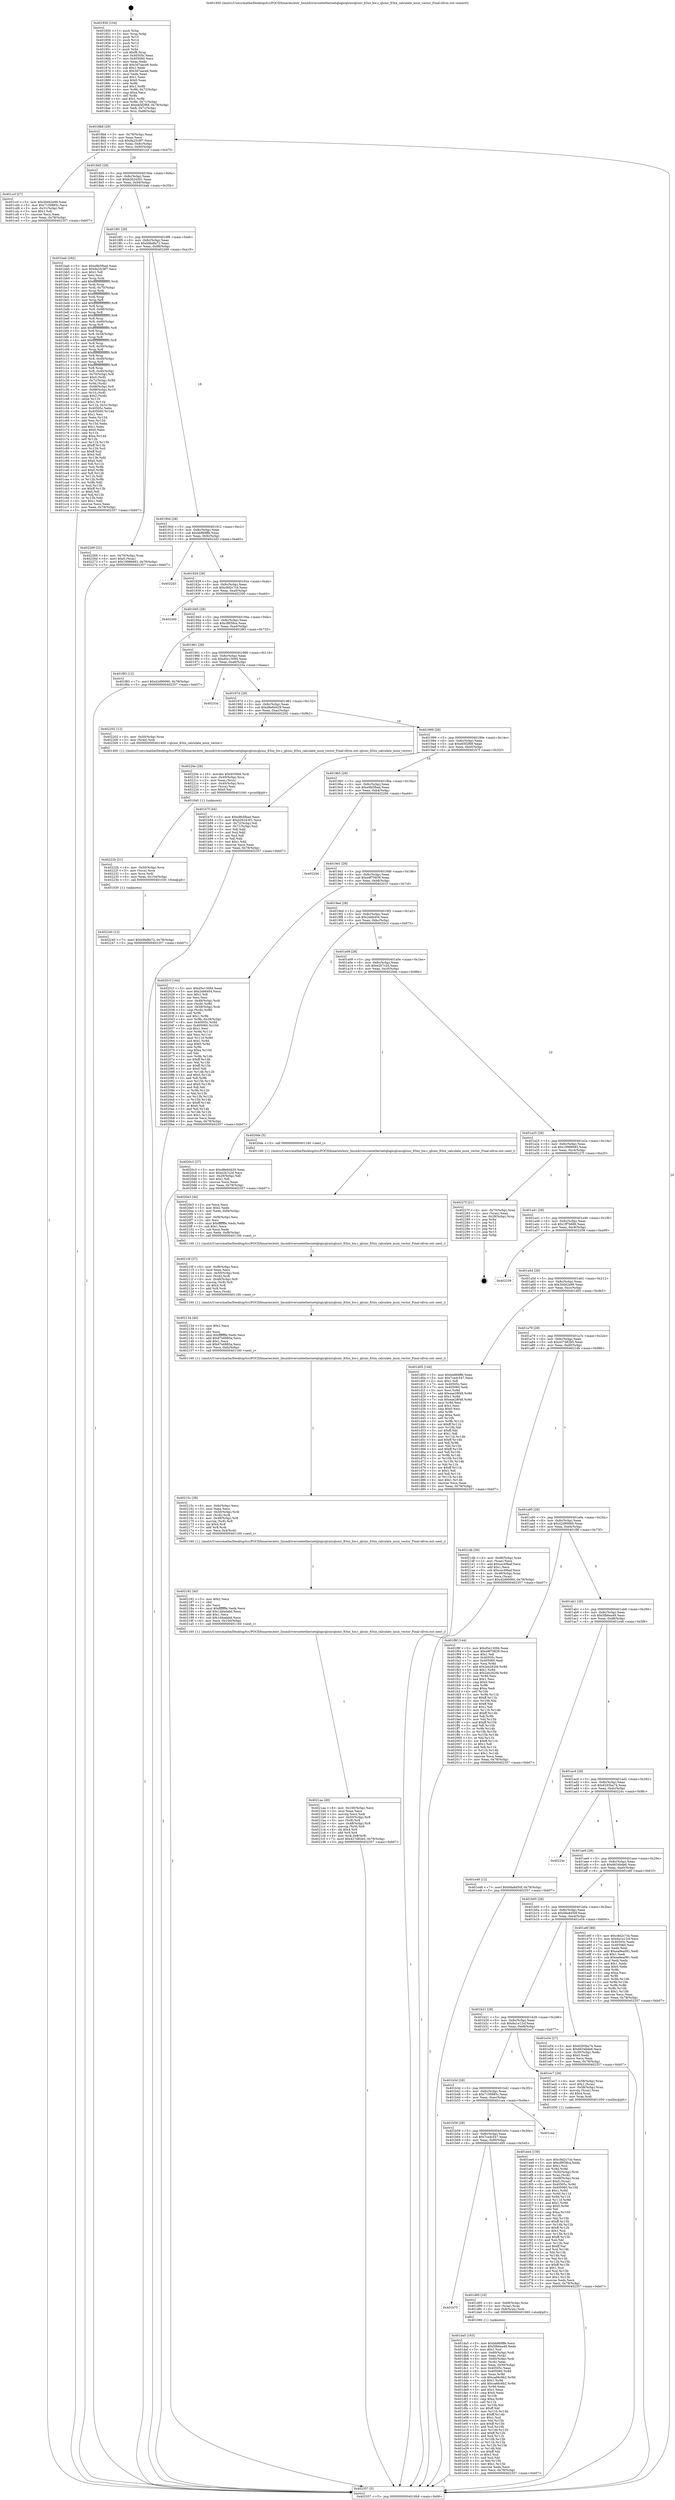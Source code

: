 digraph "0x401850" {
  label = "0x401850 (/mnt/c/Users/mathe/Desktop/tcc/POCII/binaries/extr_linuxdriversnetethernetqlogicqlcnicqlcnic_83xx_hw.c_qlcnic_83xx_calculate_msix_vector_Final-ollvm.out::main(0))"
  labelloc = "t"
  node[shape=record]

  Entry [label="",width=0.3,height=0.3,shape=circle,fillcolor=black,style=filled]
  "0x4018b8" [label="{
     0x4018b8 [29]\l
     | [instrs]\l
     &nbsp;&nbsp;0x4018b8 \<+3\>: mov -0x78(%rbp),%eax\l
     &nbsp;&nbsp;0x4018bb \<+2\>: mov %eax,%ecx\l
     &nbsp;&nbsp;0x4018bd \<+6\>: sub $0x9a25c9f7,%ecx\l
     &nbsp;&nbsp;0x4018c3 \<+6\>: mov %eax,-0x8c(%rbp)\l
     &nbsp;&nbsp;0x4018c9 \<+6\>: mov %ecx,-0x90(%rbp)\l
     &nbsp;&nbsp;0x4018cf \<+6\>: je 0000000000401ccf \<main+0x47f\>\l
  }"]
  "0x401ccf" [label="{
     0x401ccf [27]\l
     | [instrs]\l
     &nbsp;&nbsp;0x401ccf \<+5\>: mov $0x30d42e99,%eax\l
     &nbsp;&nbsp;0x401cd4 \<+5\>: mov $0x7100885c,%ecx\l
     &nbsp;&nbsp;0x401cd9 \<+3\>: mov -0x31(%rbp),%dl\l
     &nbsp;&nbsp;0x401cdc \<+3\>: test $0x1,%dl\l
     &nbsp;&nbsp;0x401cdf \<+3\>: cmovne %ecx,%eax\l
     &nbsp;&nbsp;0x401ce2 \<+3\>: mov %eax,-0x78(%rbp)\l
     &nbsp;&nbsp;0x401ce5 \<+5\>: jmp 0000000000402357 \<main+0xb07\>\l
  }"]
  "0x4018d5" [label="{
     0x4018d5 [28]\l
     | [instrs]\l
     &nbsp;&nbsp;0x4018d5 \<+5\>: jmp 00000000004018da \<main+0x8a\>\l
     &nbsp;&nbsp;0x4018da \<+6\>: mov -0x8c(%rbp),%eax\l
     &nbsp;&nbsp;0x4018e0 \<+5\>: sub $0xb2624301,%eax\l
     &nbsp;&nbsp;0x4018e5 \<+6\>: mov %eax,-0x94(%rbp)\l
     &nbsp;&nbsp;0x4018eb \<+6\>: je 0000000000401bab \<main+0x35b\>\l
  }"]
  Exit [label="",width=0.3,height=0.3,shape=circle,fillcolor=black,style=filled,peripheries=2]
  "0x401bab" [label="{
     0x401bab [292]\l
     | [instrs]\l
     &nbsp;&nbsp;0x401bab \<+5\>: mov $0xe9b5fbad,%eax\l
     &nbsp;&nbsp;0x401bb0 \<+5\>: mov $0x9a25c9f7,%ecx\l
     &nbsp;&nbsp;0x401bb5 \<+2\>: mov $0x1,%dl\l
     &nbsp;&nbsp;0x401bb7 \<+2\>: xor %esi,%esi\l
     &nbsp;&nbsp;0x401bb9 \<+3\>: mov %rsp,%rdi\l
     &nbsp;&nbsp;0x401bbc \<+4\>: add $0xfffffffffffffff0,%rdi\l
     &nbsp;&nbsp;0x401bc0 \<+3\>: mov %rdi,%rsp\l
     &nbsp;&nbsp;0x401bc3 \<+4\>: mov %rdi,-0x70(%rbp)\l
     &nbsp;&nbsp;0x401bc7 \<+3\>: mov %rsp,%rdi\l
     &nbsp;&nbsp;0x401bca \<+4\>: add $0xfffffffffffffff0,%rdi\l
     &nbsp;&nbsp;0x401bce \<+3\>: mov %rdi,%rsp\l
     &nbsp;&nbsp;0x401bd1 \<+3\>: mov %rsp,%r8\l
     &nbsp;&nbsp;0x401bd4 \<+4\>: add $0xfffffffffffffff0,%r8\l
     &nbsp;&nbsp;0x401bd8 \<+3\>: mov %r8,%rsp\l
     &nbsp;&nbsp;0x401bdb \<+4\>: mov %r8,-0x68(%rbp)\l
     &nbsp;&nbsp;0x401bdf \<+3\>: mov %rsp,%r8\l
     &nbsp;&nbsp;0x401be2 \<+4\>: add $0xfffffffffffffff0,%r8\l
     &nbsp;&nbsp;0x401be6 \<+3\>: mov %r8,%rsp\l
     &nbsp;&nbsp;0x401be9 \<+4\>: mov %r8,-0x60(%rbp)\l
     &nbsp;&nbsp;0x401bed \<+3\>: mov %rsp,%r8\l
     &nbsp;&nbsp;0x401bf0 \<+4\>: add $0xfffffffffffffff0,%r8\l
     &nbsp;&nbsp;0x401bf4 \<+3\>: mov %r8,%rsp\l
     &nbsp;&nbsp;0x401bf7 \<+4\>: mov %r8,-0x58(%rbp)\l
     &nbsp;&nbsp;0x401bfb \<+3\>: mov %rsp,%r8\l
     &nbsp;&nbsp;0x401bfe \<+4\>: add $0xfffffffffffffff0,%r8\l
     &nbsp;&nbsp;0x401c02 \<+3\>: mov %r8,%rsp\l
     &nbsp;&nbsp;0x401c05 \<+4\>: mov %r8,-0x50(%rbp)\l
     &nbsp;&nbsp;0x401c09 \<+3\>: mov %rsp,%r8\l
     &nbsp;&nbsp;0x401c0c \<+4\>: add $0xfffffffffffffff0,%r8\l
     &nbsp;&nbsp;0x401c10 \<+3\>: mov %r8,%rsp\l
     &nbsp;&nbsp;0x401c13 \<+4\>: mov %r8,-0x48(%rbp)\l
     &nbsp;&nbsp;0x401c17 \<+3\>: mov %rsp,%r8\l
     &nbsp;&nbsp;0x401c1a \<+4\>: add $0xfffffffffffffff0,%r8\l
     &nbsp;&nbsp;0x401c1e \<+3\>: mov %r8,%rsp\l
     &nbsp;&nbsp;0x401c21 \<+4\>: mov %r8,-0x40(%rbp)\l
     &nbsp;&nbsp;0x401c25 \<+4\>: mov -0x70(%rbp),%r8\l
     &nbsp;&nbsp;0x401c29 \<+7\>: movl $0x0,(%r8)\l
     &nbsp;&nbsp;0x401c30 \<+4\>: mov -0x7c(%rbp),%r9d\l
     &nbsp;&nbsp;0x401c34 \<+3\>: mov %r9d,(%rdi)\l
     &nbsp;&nbsp;0x401c37 \<+4\>: mov -0x68(%rbp),%r8\l
     &nbsp;&nbsp;0x401c3b \<+7\>: mov -0x88(%rbp),%r10\l
     &nbsp;&nbsp;0x401c42 \<+3\>: mov %r10,(%r8)\l
     &nbsp;&nbsp;0x401c45 \<+3\>: cmpl $0x2,(%rdi)\l
     &nbsp;&nbsp;0x401c48 \<+4\>: setne %r11b\l
     &nbsp;&nbsp;0x401c4c \<+4\>: and $0x1,%r11b\l
     &nbsp;&nbsp;0x401c50 \<+4\>: mov %r11b,-0x31(%rbp)\l
     &nbsp;&nbsp;0x401c54 \<+7\>: mov 0x40505c,%ebx\l
     &nbsp;&nbsp;0x401c5b \<+8\>: mov 0x405060,%r14d\l
     &nbsp;&nbsp;0x401c63 \<+3\>: sub $0x1,%esi\l
     &nbsp;&nbsp;0x401c66 \<+3\>: mov %ebx,%r15d\l
     &nbsp;&nbsp;0x401c69 \<+3\>: add %esi,%r15d\l
     &nbsp;&nbsp;0x401c6c \<+4\>: imul %r15d,%ebx\l
     &nbsp;&nbsp;0x401c70 \<+3\>: and $0x1,%ebx\l
     &nbsp;&nbsp;0x401c73 \<+3\>: cmp $0x0,%ebx\l
     &nbsp;&nbsp;0x401c76 \<+4\>: sete %r11b\l
     &nbsp;&nbsp;0x401c7a \<+4\>: cmp $0xa,%r14d\l
     &nbsp;&nbsp;0x401c7e \<+4\>: setl %r12b\l
     &nbsp;&nbsp;0x401c82 \<+3\>: mov %r11b,%r13b\l
     &nbsp;&nbsp;0x401c85 \<+4\>: xor $0xff,%r13b\l
     &nbsp;&nbsp;0x401c89 \<+3\>: mov %r12b,%sil\l
     &nbsp;&nbsp;0x401c8c \<+4\>: xor $0xff,%sil\l
     &nbsp;&nbsp;0x401c90 \<+3\>: xor $0x0,%dl\l
     &nbsp;&nbsp;0x401c93 \<+3\>: mov %r13b,%dil\l
     &nbsp;&nbsp;0x401c96 \<+4\>: and $0x0,%dil\l
     &nbsp;&nbsp;0x401c9a \<+3\>: and %dl,%r11b\l
     &nbsp;&nbsp;0x401c9d \<+3\>: mov %sil,%r8b\l
     &nbsp;&nbsp;0x401ca0 \<+4\>: and $0x0,%r8b\l
     &nbsp;&nbsp;0x401ca4 \<+3\>: and %dl,%r12b\l
     &nbsp;&nbsp;0x401ca7 \<+3\>: or %r11b,%dil\l
     &nbsp;&nbsp;0x401caa \<+3\>: or %r12b,%r8b\l
     &nbsp;&nbsp;0x401cad \<+3\>: xor %r8b,%dil\l
     &nbsp;&nbsp;0x401cb0 \<+3\>: or %sil,%r13b\l
     &nbsp;&nbsp;0x401cb3 \<+4\>: xor $0xff,%r13b\l
     &nbsp;&nbsp;0x401cb7 \<+3\>: or $0x0,%dl\l
     &nbsp;&nbsp;0x401cba \<+3\>: and %dl,%r13b\l
     &nbsp;&nbsp;0x401cbd \<+3\>: or %r13b,%dil\l
     &nbsp;&nbsp;0x401cc0 \<+4\>: test $0x1,%dil\l
     &nbsp;&nbsp;0x401cc4 \<+3\>: cmovne %ecx,%eax\l
     &nbsp;&nbsp;0x401cc7 \<+3\>: mov %eax,-0x78(%rbp)\l
     &nbsp;&nbsp;0x401cca \<+5\>: jmp 0000000000402357 \<main+0xb07\>\l
  }"]
  "0x4018f1" [label="{
     0x4018f1 [28]\l
     | [instrs]\l
     &nbsp;&nbsp;0x4018f1 \<+5\>: jmp 00000000004018f6 \<main+0xa6\>\l
     &nbsp;&nbsp;0x4018f6 \<+6\>: mov -0x8c(%rbp),%eax\l
     &nbsp;&nbsp;0x4018fc \<+5\>: sub $0xb9bdfa72,%eax\l
     &nbsp;&nbsp;0x401901 \<+6\>: mov %eax,-0x98(%rbp)\l
     &nbsp;&nbsp;0x401907 \<+6\>: je 0000000000402269 \<main+0xa19\>\l
  }"]
  "0x402240" [label="{
     0x402240 [12]\l
     | [instrs]\l
     &nbsp;&nbsp;0x402240 \<+7\>: movl $0xb9bdfa72,-0x78(%rbp)\l
     &nbsp;&nbsp;0x402247 \<+5\>: jmp 0000000000402357 \<main+0xb07\>\l
  }"]
  "0x402269" [label="{
     0x402269 [22]\l
     | [instrs]\l
     &nbsp;&nbsp;0x402269 \<+4\>: mov -0x70(%rbp),%rax\l
     &nbsp;&nbsp;0x40226d \<+6\>: movl $0x0,(%rax)\l
     &nbsp;&nbsp;0x402273 \<+7\>: movl $0x19986683,-0x78(%rbp)\l
     &nbsp;&nbsp;0x40227a \<+5\>: jmp 0000000000402357 \<main+0xb07\>\l
  }"]
  "0x40190d" [label="{
     0x40190d [28]\l
     | [instrs]\l
     &nbsp;&nbsp;0x40190d \<+5\>: jmp 0000000000401912 \<main+0xc2\>\l
     &nbsp;&nbsp;0x401912 \<+6\>: mov -0x8c(%rbp),%eax\l
     &nbsp;&nbsp;0x401918 \<+5\>: sub $0xbb869ffe,%eax\l
     &nbsp;&nbsp;0x40191d \<+6\>: mov %eax,-0x9c(%rbp)\l
     &nbsp;&nbsp;0x401923 \<+6\>: je 00000000004022d3 \<main+0xa83\>\l
  }"]
  "0x40222b" [label="{
     0x40222b [21]\l
     | [instrs]\l
     &nbsp;&nbsp;0x40222b \<+4\>: mov -0x50(%rbp),%rcx\l
     &nbsp;&nbsp;0x40222f \<+3\>: mov (%rcx),%rcx\l
     &nbsp;&nbsp;0x402232 \<+3\>: mov %rcx,%rdi\l
     &nbsp;&nbsp;0x402235 \<+6\>: mov %eax,-0x104(%rbp)\l
     &nbsp;&nbsp;0x40223b \<+5\>: call 0000000000401030 \<free@plt\>\l
     | [calls]\l
     &nbsp;&nbsp;0x401030 \{1\} (unknown)\l
  }"]
  "0x4022d3" [label="{
     0x4022d3\l
  }", style=dashed]
  "0x401929" [label="{
     0x401929 [28]\l
     | [instrs]\l
     &nbsp;&nbsp;0x401929 \<+5\>: jmp 000000000040192e \<main+0xde\>\l
     &nbsp;&nbsp;0x40192e \<+6\>: mov -0x8c(%rbp),%eax\l
     &nbsp;&nbsp;0x401934 \<+5\>: sub $0xc8d2c7cb,%eax\l
     &nbsp;&nbsp;0x401939 \<+6\>: mov %eax,-0xa0(%rbp)\l
     &nbsp;&nbsp;0x40193f \<+6\>: je 0000000000402300 \<main+0xab0\>\l
  }"]
  "0x40220e" [label="{
     0x40220e [29]\l
     | [instrs]\l
     &nbsp;&nbsp;0x40220e \<+10\>: movabs $0x4030b6,%rdi\l
     &nbsp;&nbsp;0x402218 \<+4\>: mov -0x40(%rbp),%rcx\l
     &nbsp;&nbsp;0x40221c \<+2\>: mov %eax,(%rcx)\l
     &nbsp;&nbsp;0x40221e \<+4\>: mov -0x40(%rbp),%rcx\l
     &nbsp;&nbsp;0x402222 \<+2\>: mov (%rcx),%esi\l
     &nbsp;&nbsp;0x402224 \<+2\>: mov $0x0,%al\l
     &nbsp;&nbsp;0x402226 \<+5\>: call 0000000000401040 \<printf@plt\>\l
     | [calls]\l
     &nbsp;&nbsp;0x401040 \{1\} (unknown)\l
  }"]
  "0x402300" [label="{
     0x402300\l
  }", style=dashed]
  "0x401945" [label="{
     0x401945 [28]\l
     | [instrs]\l
     &nbsp;&nbsp;0x401945 \<+5\>: jmp 000000000040194a \<main+0xfa\>\l
     &nbsp;&nbsp;0x40194a \<+6\>: mov -0x8c(%rbp),%eax\l
     &nbsp;&nbsp;0x401950 \<+5\>: sub $0xcf9f38ca,%eax\l
     &nbsp;&nbsp;0x401955 \<+6\>: mov %eax,-0xa4(%rbp)\l
     &nbsp;&nbsp;0x40195b \<+6\>: je 0000000000401f83 \<main+0x733\>\l
  }"]
  "0x4021aa" [label="{
     0x4021aa [49]\l
     | [instrs]\l
     &nbsp;&nbsp;0x4021aa \<+6\>: mov -0x100(%rbp),%ecx\l
     &nbsp;&nbsp;0x4021b0 \<+3\>: imul %eax,%ecx\l
     &nbsp;&nbsp;0x4021b3 \<+3\>: movslq %ecx,%rdi\l
     &nbsp;&nbsp;0x4021b6 \<+4\>: mov -0x50(%rbp),%r8\l
     &nbsp;&nbsp;0x4021ba \<+3\>: mov (%r8),%r8\l
     &nbsp;&nbsp;0x4021bd \<+4\>: mov -0x48(%rbp),%r9\l
     &nbsp;&nbsp;0x4021c1 \<+3\>: movslq (%r9),%r9\l
     &nbsp;&nbsp;0x4021c4 \<+4\>: shl $0x4,%r9\l
     &nbsp;&nbsp;0x4021c8 \<+3\>: add %r9,%r8\l
     &nbsp;&nbsp;0x4021cb \<+4\>: mov %rdi,0x8(%r8)\l
     &nbsp;&nbsp;0x4021cf \<+7\>: movl $0x427d82b5,-0x78(%rbp)\l
     &nbsp;&nbsp;0x4021d6 \<+5\>: jmp 0000000000402357 \<main+0xb07\>\l
  }"]
  "0x401f83" [label="{
     0x401f83 [12]\l
     | [instrs]\l
     &nbsp;&nbsp;0x401f83 \<+7\>: movl $0x42d90060,-0x78(%rbp)\l
     &nbsp;&nbsp;0x401f8a \<+5\>: jmp 0000000000402357 \<main+0xb07\>\l
  }"]
  "0x401961" [label="{
     0x401961 [28]\l
     | [instrs]\l
     &nbsp;&nbsp;0x401961 \<+5\>: jmp 0000000000401966 \<main+0x116\>\l
     &nbsp;&nbsp;0x401966 \<+6\>: mov -0x8c(%rbp),%eax\l
     &nbsp;&nbsp;0x40196c \<+5\>: sub $0xd5e13094,%eax\l
     &nbsp;&nbsp;0x401971 \<+6\>: mov %eax,-0xa8(%rbp)\l
     &nbsp;&nbsp;0x401977 \<+6\>: je 000000000040233a \<main+0xaea\>\l
  }"]
  "0x402182" [label="{
     0x402182 [40]\l
     | [instrs]\l
     &nbsp;&nbsp;0x402182 \<+5\>: mov $0x2,%ecx\l
     &nbsp;&nbsp;0x402187 \<+1\>: cltd\l
     &nbsp;&nbsp;0x402188 \<+2\>: idiv %ecx\l
     &nbsp;&nbsp;0x40218a \<+6\>: imul $0xfffffffe,%edx,%ecx\l
     &nbsp;&nbsp;0x402190 \<+6\>: add $0x1ddadabd,%ecx\l
     &nbsp;&nbsp;0x402196 \<+3\>: add $0x1,%ecx\l
     &nbsp;&nbsp;0x402199 \<+6\>: sub $0x1ddadabd,%ecx\l
     &nbsp;&nbsp;0x40219f \<+6\>: mov %ecx,-0x100(%rbp)\l
     &nbsp;&nbsp;0x4021a5 \<+5\>: call 0000000000401160 \<next_i\>\l
     | [calls]\l
     &nbsp;&nbsp;0x401160 \{1\} (/mnt/c/Users/mathe/Desktop/tcc/POCII/binaries/extr_linuxdriversnetethernetqlogicqlcnicqlcnic_83xx_hw.c_qlcnic_83xx_calculate_msix_vector_Final-ollvm.out::next_i)\l
  }"]
  "0x40233a" [label="{
     0x40233a\l
  }", style=dashed]
  "0x40197d" [label="{
     0x40197d [28]\l
     | [instrs]\l
     &nbsp;&nbsp;0x40197d \<+5\>: jmp 0000000000401982 \<main+0x132\>\l
     &nbsp;&nbsp;0x401982 \<+6\>: mov -0x8c(%rbp),%eax\l
     &nbsp;&nbsp;0x401988 \<+5\>: sub $0xd8e6d429,%eax\l
     &nbsp;&nbsp;0x40198d \<+6\>: mov %eax,-0xac(%rbp)\l
     &nbsp;&nbsp;0x401993 \<+6\>: je 0000000000402202 \<main+0x9b2\>\l
  }"]
  "0x40215c" [label="{
     0x40215c [38]\l
     | [instrs]\l
     &nbsp;&nbsp;0x40215c \<+6\>: mov -0xfc(%rbp),%ecx\l
     &nbsp;&nbsp;0x402162 \<+3\>: imul %eax,%ecx\l
     &nbsp;&nbsp;0x402165 \<+4\>: mov -0x50(%rbp),%rdi\l
     &nbsp;&nbsp;0x402169 \<+3\>: mov (%rdi),%rdi\l
     &nbsp;&nbsp;0x40216c \<+4\>: mov -0x48(%rbp),%r8\l
     &nbsp;&nbsp;0x402170 \<+3\>: movslq (%r8),%r8\l
     &nbsp;&nbsp;0x402173 \<+4\>: shl $0x4,%r8\l
     &nbsp;&nbsp;0x402177 \<+3\>: add %r8,%rdi\l
     &nbsp;&nbsp;0x40217a \<+3\>: mov %ecx,0x4(%rdi)\l
     &nbsp;&nbsp;0x40217d \<+5\>: call 0000000000401160 \<next_i\>\l
     | [calls]\l
     &nbsp;&nbsp;0x401160 \{1\} (/mnt/c/Users/mathe/Desktop/tcc/POCII/binaries/extr_linuxdriversnetethernetqlogicqlcnicqlcnic_83xx_hw.c_qlcnic_83xx_calculate_msix_vector_Final-ollvm.out::next_i)\l
  }"]
  "0x402202" [label="{
     0x402202 [12]\l
     | [instrs]\l
     &nbsp;&nbsp;0x402202 \<+4\>: mov -0x50(%rbp),%rax\l
     &nbsp;&nbsp;0x402206 \<+3\>: mov (%rax),%rdi\l
     &nbsp;&nbsp;0x402209 \<+5\>: call 0000000000401400 \<qlcnic_83xx_calculate_msix_vector\>\l
     | [calls]\l
     &nbsp;&nbsp;0x401400 \{1\} (/mnt/c/Users/mathe/Desktop/tcc/POCII/binaries/extr_linuxdriversnetethernetqlogicqlcnicqlcnic_83xx_hw.c_qlcnic_83xx_calculate_msix_vector_Final-ollvm.out::qlcnic_83xx_calculate_msix_vector)\l
  }"]
  "0x401999" [label="{
     0x401999 [28]\l
     | [instrs]\l
     &nbsp;&nbsp;0x401999 \<+5\>: jmp 000000000040199e \<main+0x14e\>\l
     &nbsp;&nbsp;0x40199e \<+6\>: mov -0x8c(%rbp),%eax\l
     &nbsp;&nbsp;0x4019a4 \<+5\>: sub $0xe65f2f68,%eax\l
     &nbsp;&nbsp;0x4019a9 \<+6\>: mov %eax,-0xb0(%rbp)\l
     &nbsp;&nbsp;0x4019af \<+6\>: je 0000000000401b7f \<main+0x32f\>\l
  }"]
  "0x402134" [label="{
     0x402134 [40]\l
     | [instrs]\l
     &nbsp;&nbsp;0x402134 \<+5\>: mov $0x2,%ecx\l
     &nbsp;&nbsp;0x402139 \<+1\>: cltd\l
     &nbsp;&nbsp;0x40213a \<+2\>: idiv %ecx\l
     &nbsp;&nbsp;0x40213c \<+6\>: imul $0xfffffffe,%edx,%ecx\l
     &nbsp;&nbsp;0x402142 \<+6\>: add $0x67e6885a,%ecx\l
     &nbsp;&nbsp;0x402148 \<+3\>: add $0x1,%ecx\l
     &nbsp;&nbsp;0x40214b \<+6\>: sub $0x67e6885a,%ecx\l
     &nbsp;&nbsp;0x402151 \<+6\>: mov %ecx,-0xfc(%rbp)\l
     &nbsp;&nbsp;0x402157 \<+5\>: call 0000000000401160 \<next_i\>\l
     | [calls]\l
     &nbsp;&nbsp;0x401160 \{1\} (/mnt/c/Users/mathe/Desktop/tcc/POCII/binaries/extr_linuxdriversnetethernetqlogicqlcnicqlcnic_83xx_hw.c_qlcnic_83xx_calculate_msix_vector_Final-ollvm.out::next_i)\l
  }"]
  "0x401b7f" [label="{
     0x401b7f [44]\l
     | [instrs]\l
     &nbsp;&nbsp;0x401b7f \<+5\>: mov $0xe9b5fbad,%eax\l
     &nbsp;&nbsp;0x401b84 \<+5\>: mov $0xb2624301,%ecx\l
     &nbsp;&nbsp;0x401b89 \<+3\>: mov -0x72(%rbp),%dl\l
     &nbsp;&nbsp;0x401b8c \<+4\>: mov -0x71(%rbp),%sil\l
     &nbsp;&nbsp;0x401b90 \<+3\>: mov %dl,%dil\l
     &nbsp;&nbsp;0x401b93 \<+3\>: and %sil,%dil\l
     &nbsp;&nbsp;0x401b96 \<+3\>: xor %sil,%dl\l
     &nbsp;&nbsp;0x401b99 \<+3\>: or %dl,%dil\l
     &nbsp;&nbsp;0x401b9c \<+4\>: test $0x1,%dil\l
     &nbsp;&nbsp;0x401ba0 \<+3\>: cmovne %ecx,%eax\l
     &nbsp;&nbsp;0x401ba3 \<+3\>: mov %eax,-0x78(%rbp)\l
     &nbsp;&nbsp;0x401ba6 \<+5\>: jmp 0000000000402357 \<main+0xb07\>\l
  }"]
  "0x4019b5" [label="{
     0x4019b5 [28]\l
     | [instrs]\l
     &nbsp;&nbsp;0x4019b5 \<+5\>: jmp 00000000004019ba \<main+0x16a\>\l
     &nbsp;&nbsp;0x4019ba \<+6\>: mov -0x8c(%rbp),%eax\l
     &nbsp;&nbsp;0x4019c0 \<+5\>: sub $0xe9b5fbad,%eax\l
     &nbsp;&nbsp;0x4019c5 \<+6\>: mov %eax,-0xb4(%rbp)\l
     &nbsp;&nbsp;0x4019cb \<+6\>: je 0000000000402294 \<main+0xa44\>\l
  }"]
  "0x402357" [label="{
     0x402357 [5]\l
     | [instrs]\l
     &nbsp;&nbsp;0x402357 \<+5\>: jmp 00000000004018b8 \<main+0x68\>\l
  }"]
  "0x401850" [label="{
     0x401850 [104]\l
     | [instrs]\l
     &nbsp;&nbsp;0x401850 \<+1\>: push %rbp\l
     &nbsp;&nbsp;0x401851 \<+3\>: mov %rsp,%rbp\l
     &nbsp;&nbsp;0x401854 \<+2\>: push %r15\l
     &nbsp;&nbsp;0x401856 \<+2\>: push %r14\l
     &nbsp;&nbsp;0x401858 \<+2\>: push %r13\l
     &nbsp;&nbsp;0x40185a \<+2\>: push %r12\l
     &nbsp;&nbsp;0x40185c \<+1\>: push %rbx\l
     &nbsp;&nbsp;0x40185d \<+7\>: sub $0xf8,%rsp\l
     &nbsp;&nbsp;0x401864 \<+7\>: mov 0x40505c,%eax\l
     &nbsp;&nbsp;0x40186b \<+7\>: mov 0x405060,%ecx\l
     &nbsp;&nbsp;0x401872 \<+2\>: mov %eax,%edx\l
     &nbsp;&nbsp;0x401874 \<+6\>: add $0x3d7aace6,%edx\l
     &nbsp;&nbsp;0x40187a \<+3\>: sub $0x1,%edx\l
     &nbsp;&nbsp;0x40187d \<+6\>: sub $0x3d7aace6,%edx\l
     &nbsp;&nbsp;0x401883 \<+3\>: imul %edx,%eax\l
     &nbsp;&nbsp;0x401886 \<+3\>: and $0x1,%eax\l
     &nbsp;&nbsp;0x401889 \<+3\>: cmp $0x0,%eax\l
     &nbsp;&nbsp;0x40188c \<+4\>: sete %r8b\l
     &nbsp;&nbsp;0x401890 \<+4\>: and $0x1,%r8b\l
     &nbsp;&nbsp;0x401894 \<+4\>: mov %r8b,-0x72(%rbp)\l
     &nbsp;&nbsp;0x401898 \<+3\>: cmp $0xa,%ecx\l
     &nbsp;&nbsp;0x40189b \<+4\>: setl %r8b\l
     &nbsp;&nbsp;0x40189f \<+4\>: and $0x1,%r8b\l
     &nbsp;&nbsp;0x4018a3 \<+4\>: mov %r8b,-0x71(%rbp)\l
     &nbsp;&nbsp;0x4018a7 \<+7\>: movl $0xe65f2f68,-0x78(%rbp)\l
     &nbsp;&nbsp;0x4018ae \<+3\>: mov %edi,-0x7c(%rbp)\l
     &nbsp;&nbsp;0x4018b1 \<+7\>: mov %rsi,-0x88(%rbp)\l
  }"]
  "0x40210f" [label="{
     0x40210f [37]\l
     | [instrs]\l
     &nbsp;&nbsp;0x40210f \<+6\>: mov -0xf8(%rbp),%ecx\l
     &nbsp;&nbsp;0x402115 \<+3\>: imul %eax,%ecx\l
     &nbsp;&nbsp;0x402118 \<+4\>: mov -0x50(%rbp),%rdi\l
     &nbsp;&nbsp;0x40211c \<+3\>: mov (%rdi),%rdi\l
     &nbsp;&nbsp;0x40211f \<+4\>: mov -0x48(%rbp),%r8\l
     &nbsp;&nbsp;0x402123 \<+3\>: movslq (%r8),%r8\l
     &nbsp;&nbsp;0x402126 \<+4\>: shl $0x4,%r8\l
     &nbsp;&nbsp;0x40212a \<+3\>: add %r8,%rdi\l
     &nbsp;&nbsp;0x40212d \<+2\>: mov %ecx,(%rdi)\l
     &nbsp;&nbsp;0x40212f \<+5\>: call 0000000000401160 \<next_i\>\l
     | [calls]\l
     &nbsp;&nbsp;0x401160 \{1\} (/mnt/c/Users/mathe/Desktop/tcc/POCII/binaries/extr_linuxdriversnetethernetqlogicqlcnicqlcnic_83xx_hw.c_qlcnic_83xx_calculate_msix_vector_Final-ollvm.out::next_i)\l
  }"]
  "0x4020e3" [label="{
     0x4020e3 [44]\l
     | [instrs]\l
     &nbsp;&nbsp;0x4020e3 \<+2\>: xor %ecx,%ecx\l
     &nbsp;&nbsp;0x4020e5 \<+5\>: mov $0x2,%edx\l
     &nbsp;&nbsp;0x4020ea \<+6\>: mov %edx,-0xf4(%rbp)\l
     &nbsp;&nbsp;0x4020f0 \<+1\>: cltd\l
     &nbsp;&nbsp;0x4020f1 \<+6\>: mov -0xf4(%rbp),%esi\l
     &nbsp;&nbsp;0x4020f7 \<+2\>: idiv %esi\l
     &nbsp;&nbsp;0x4020f9 \<+6\>: imul $0xfffffffe,%edx,%edx\l
     &nbsp;&nbsp;0x4020ff \<+3\>: sub $0x1,%ecx\l
     &nbsp;&nbsp;0x402102 \<+2\>: sub %ecx,%edx\l
     &nbsp;&nbsp;0x402104 \<+6\>: mov %edx,-0xf8(%rbp)\l
     &nbsp;&nbsp;0x40210a \<+5\>: call 0000000000401160 \<next_i\>\l
     | [calls]\l
     &nbsp;&nbsp;0x401160 \{1\} (/mnt/c/Users/mathe/Desktop/tcc/POCII/binaries/extr_linuxdriversnetethernetqlogicqlcnicqlcnic_83xx_hw.c_qlcnic_83xx_calculate_msix_vector_Final-ollvm.out::next_i)\l
  }"]
  "0x402294" [label="{
     0x402294\l
  }", style=dashed]
  "0x4019d1" [label="{
     0x4019d1 [28]\l
     | [instrs]\l
     &nbsp;&nbsp;0x4019d1 \<+5\>: jmp 00000000004019d6 \<main+0x186\>\l
     &nbsp;&nbsp;0x4019d6 \<+6\>: mov -0x8c(%rbp),%eax\l
     &nbsp;&nbsp;0x4019dc \<+5\>: sub $0xe9f70839,%eax\l
     &nbsp;&nbsp;0x4019e1 \<+6\>: mov %eax,-0xb8(%rbp)\l
     &nbsp;&nbsp;0x4019e7 \<+6\>: je 000000000040201f \<main+0x7cf\>\l
  }"]
  "0x401ee4" [label="{
     0x401ee4 [159]\l
     | [instrs]\l
     &nbsp;&nbsp;0x401ee4 \<+5\>: mov $0xc8d2c7cb,%ecx\l
     &nbsp;&nbsp;0x401ee9 \<+5\>: mov $0xcf9f38ca,%edx\l
     &nbsp;&nbsp;0x401eee \<+3\>: mov $0x1,%sil\l
     &nbsp;&nbsp;0x401ef1 \<+3\>: xor %r8d,%r8d\l
     &nbsp;&nbsp;0x401ef4 \<+4\>: mov -0x50(%rbp),%rdi\l
     &nbsp;&nbsp;0x401ef8 \<+3\>: mov %rax,(%rdi)\l
     &nbsp;&nbsp;0x401efb \<+4\>: mov -0x48(%rbp),%rax\l
     &nbsp;&nbsp;0x401eff \<+6\>: movl $0x0,(%rax)\l
     &nbsp;&nbsp;0x401f05 \<+8\>: mov 0x40505c,%r9d\l
     &nbsp;&nbsp;0x401f0d \<+8\>: mov 0x405060,%r10d\l
     &nbsp;&nbsp;0x401f15 \<+4\>: sub $0x1,%r8d\l
     &nbsp;&nbsp;0x401f19 \<+3\>: mov %r9d,%r11d\l
     &nbsp;&nbsp;0x401f1c \<+3\>: add %r8d,%r11d\l
     &nbsp;&nbsp;0x401f1f \<+4\>: imul %r11d,%r9d\l
     &nbsp;&nbsp;0x401f23 \<+4\>: and $0x1,%r9d\l
     &nbsp;&nbsp;0x401f27 \<+4\>: cmp $0x0,%r9d\l
     &nbsp;&nbsp;0x401f2b \<+3\>: sete %bl\l
     &nbsp;&nbsp;0x401f2e \<+4\>: cmp $0xa,%r10d\l
     &nbsp;&nbsp;0x401f32 \<+4\>: setl %r14b\l
     &nbsp;&nbsp;0x401f36 \<+3\>: mov %bl,%r15b\l
     &nbsp;&nbsp;0x401f39 \<+4\>: xor $0xff,%r15b\l
     &nbsp;&nbsp;0x401f3d \<+3\>: mov %r14b,%r12b\l
     &nbsp;&nbsp;0x401f40 \<+4\>: xor $0xff,%r12b\l
     &nbsp;&nbsp;0x401f44 \<+4\>: xor $0x1,%sil\l
     &nbsp;&nbsp;0x401f48 \<+3\>: mov %r15b,%r13b\l
     &nbsp;&nbsp;0x401f4b \<+4\>: and $0xff,%r13b\l
     &nbsp;&nbsp;0x401f4f \<+3\>: and %sil,%bl\l
     &nbsp;&nbsp;0x401f52 \<+3\>: mov %r12b,%al\l
     &nbsp;&nbsp;0x401f55 \<+2\>: and $0xff,%al\l
     &nbsp;&nbsp;0x401f57 \<+3\>: and %sil,%r14b\l
     &nbsp;&nbsp;0x401f5a \<+3\>: or %bl,%r13b\l
     &nbsp;&nbsp;0x401f5d \<+3\>: or %r14b,%al\l
     &nbsp;&nbsp;0x401f60 \<+3\>: xor %al,%r13b\l
     &nbsp;&nbsp;0x401f63 \<+3\>: or %r12b,%r15b\l
     &nbsp;&nbsp;0x401f66 \<+4\>: xor $0xff,%r15b\l
     &nbsp;&nbsp;0x401f6a \<+4\>: or $0x1,%sil\l
     &nbsp;&nbsp;0x401f6e \<+3\>: and %sil,%r15b\l
     &nbsp;&nbsp;0x401f71 \<+3\>: or %r15b,%r13b\l
     &nbsp;&nbsp;0x401f74 \<+4\>: test $0x1,%r13b\l
     &nbsp;&nbsp;0x401f78 \<+3\>: cmovne %edx,%ecx\l
     &nbsp;&nbsp;0x401f7b \<+3\>: mov %ecx,-0x78(%rbp)\l
     &nbsp;&nbsp;0x401f7e \<+5\>: jmp 0000000000402357 \<main+0xb07\>\l
  }"]
  "0x40201f" [label="{
     0x40201f [164]\l
     | [instrs]\l
     &nbsp;&nbsp;0x40201f \<+5\>: mov $0xd5e13094,%eax\l
     &nbsp;&nbsp;0x402024 \<+5\>: mov $0x2eb6404,%ecx\l
     &nbsp;&nbsp;0x402029 \<+2\>: mov $0x1,%dl\l
     &nbsp;&nbsp;0x40202b \<+2\>: xor %esi,%esi\l
     &nbsp;&nbsp;0x40202d \<+4\>: mov -0x48(%rbp),%rdi\l
     &nbsp;&nbsp;0x402031 \<+3\>: mov (%rdi),%r8d\l
     &nbsp;&nbsp;0x402034 \<+4\>: mov -0x58(%rbp),%rdi\l
     &nbsp;&nbsp;0x402038 \<+3\>: cmp (%rdi),%r8d\l
     &nbsp;&nbsp;0x40203b \<+4\>: setl %r9b\l
     &nbsp;&nbsp;0x40203f \<+4\>: and $0x1,%r9b\l
     &nbsp;&nbsp;0x402043 \<+4\>: mov %r9b,-0x29(%rbp)\l
     &nbsp;&nbsp;0x402047 \<+8\>: mov 0x40505c,%r8d\l
     &nbsp;&nbsp;0x40204f \<+8\>: mov 0x405060,%r10d\l
     &nbsp;&nbsp;0x402057 \<+3\>: sub $0x1,%esi\l
     &nbsp;&nbsp;0x40205a \<+3\>: mov %r8d,%r11d\l
     &nbsp;&nbsp;0x40205d \<+3\>: add %esi,%r11d\l
     &nbsp;&nbsp;0x402060 \<+4\>: imul %r11d,%r8d\l
     &nbsp;&nbsp;0x402064 \<+4\>: and $0x1,%r8d\l
     &nbsp;&nbsp;0x402068 \<+4\>: cmp $0x0,%r8d\l
     &nbsp;&nbsp;0x40206c \<+4\>: sete %r9b\l
     &nbsp;&nbsp;0x402070 \<+4\>: cmp $0xa,%r10d\l
     &nbsp;&nbsp;0x402074 \<+3\>: setl %bl\l
     &nbsp;&nbsp;0x402077 \<+3\>: mov %r9b,%r14b\l
     &nbsp;&nbsp;0x40207a \<+4\>: xor $0xff,%r14b\l
     &nbsp;&nbsp;0x40207e \<+3\>: mov %bl,%r15b\l
     &nbsp;&nbsp;0x402081 \<+4\>: xor $0xff,%r15b\l
     &nbsp;&nbsp;0x402085 \<+3\>: xor $0x0,%dl\l
     &nbsp;&nbsp;0x402088 \<+3\>: mov %r14b,%r12b\l
     &nbsp;&nbsp;0x40208b \<+4\>: and $0x0,%r12b\l
     &nbsp;&nbsp;0x40208f \<+3\>: and %dl,%r9b\l
     &nbsp;&nbsp;0x402092 \<+3\>: mov %r15b,%r13b\l
     &nbsp;&nbsp;0x402095 \<+4\>: and $0x0,%r13b\l
     &nbsp;&nbsp;0x402099 \<+2\>: and %dl,%bl\l
     &nbsp;&nbsp;0x40209b \<+3\>: or %r9b,%r12b\l
     &nbsp;&nbsp;0x40209e \<+3\>: or %bl,%r13b\l
     &nbsp;&nbsp;0x4020a1 \<+3\>: xor %r13b,%r12b\l
     &nbsp;&nbsp;0x4020a4 \<+3\>: or %r15b,%r14b\l
     &nbsp;&nbsp;0x4020a7 \<+4\>: xor $0xff,%r14b\l
     &nbsp;&nbsp;0x4020ab \<+3\>: or $0x0,%dl\l
     &nbsp;&nbsp;0x4020ae \<+3\>: and %dl,%r14b\l
     &nbsp;&nbsp;0x4020b1 \<+3\>: or %r14b,%r12b\l
     &nbsp;&nbsp;0x4020b4 \<+4\>: test $0x1,%r12b\l
     &nbsp;&nbsp;0x4020b8 \<+3\>: cmovne %ecx,%eax\l
     &nbsp;&nbsp;0x4020bb \<+3\>: mov %eax,-0x78(%rbp)\l
     &nbsp;&nbsp;0x4020be \<+5\>: jmp 0000000000402357 \<main+0xb07\>\l
  }"]
  "0x4019ed" [label="{
     0x4019ed [28]\l
     | [instrs]\l
     &nbsp;&nbsp;0x4019ed \<+5\>: jmp 00000000004019f2 \<main+0x1a2\>\l
     &nbsp;&nbsp;0x4019f2 \<+6\>: mov -0x8c(%rbp),%eax\l
     &nbsp;&nbsp;0x4019f8 \<+5\>: sub $0x2eb6404,%eax\l
     &nbsp;&nbsp;0x4019fd \<+6\>: mov %eax,-0xbc(%rbp)\l
     &nbsp;&nbsp;0x401a03 \<+6\>: je 00000000004020c3 \<main+0x873\>\l
  }"]
  "0x401da5" [label="{
     0x401da5 [163]\l
     | [instrs]\l
     &nbsp;&nbsp;0x401da5 \<+5\>: mov $0xbb869ffe,%ecx\l
     &nbsp;&nbsp;0x401daa \<+5\>: mov $0x5fb6ea49,%edx\l
     &nbsp;&nbsp;0x401daf \<+3\>: mov $0x1,%sil\l
     &nbsp;&nbsp;0x401db2 \<+4\>: mov -0x60(%rbp),%rdi\l
     &nbsp;&nbsp;0x401db6 \<+2\>: mov %eax,(%rdi)\l
     &nbsp;&nbsp;0x401db8 \<+4\>: mov -0x60(%rbp),%rdi\l
     &nbsp;&nbsp;0x401dbc \<+2\>: mov (%rdi),%eax\l
     &nbsp;&nbsp;0x401dbe \<+3\>: mov %eax,-0x30(%rbp)\l
     &nbsp;&nbsp;0x401dc1 \<+7\>: mov 0x40505c,%eax\l
     &nbsp;&nbsp;0x401dc8 \<+8\>: mov 0x405060,%r8d\l
     &nbsp;&nbsp;0x401dd0 \<+3\>: mov %eax,%r9d\l
     &nbsp;&nbsp;0x401dd3 \<+7\>: sub $0xca66c6b2,%r9d\l
     &nbsp;&nbsp;0x401dda \<+4\>: sub $0x1,%r9d\l
     &nbsp;&nbsp;0x401dde \<+7\>: add $0xca66c6b2,%r9d\l
     &nbsp;&nbsp;0x401de5 \<+4\>: imul %r9d,%eax\l
     &nbsp;&nbsp;0x401de9 \<+3\>: and $0x1,%eax\l
     &nbsp;&nbsp;0x401dec \<+3\>: cmp $0x0,%eax\l
     &nbsp;&nbsp;0x401def \<+4\>: sete %r10b\l
     &nbsp;&nbsp;0x401df3 \<+4\>: cmp $0xa,%r8d\l
     &nbsp;&nbsp;0x401df7 \<+4\>: setl %r11b\l
     &nbsp;&nbsp;0x401dfb \<+3\>: mov %r10b,%bl\l
     &nbsp;&nbsp;0x401dfe \<+3\>: xor $0xff,%bl\l
     &nbsp;&nbsp;0x401e01 \<+3\>: mov %r11b,%r14b\l
     &nbsp;&nbsp;0x401e04 \<+4\>: xor $0xff,%r14b\l
     &nbsp;&nbsp;0x401e08 \<+4\>: xor $0x1,%sil\l
     &nbsp;&nbsp;0x401e0c \<+3\>: mov %bl,%r15b\l
     &nbsp;&nbsp;0x401e0f \<+4\>: and $0xff,%r15b\l
     &nbsp;&nbsp;0x401e13 \<+3\>: and %sil,%r10b\l
     &nbsp;&nbsp;0x401e16 \<+3\>: mov %r14b,%r12b\l
     &nbsp;&nbsp;0x401e19 \<+4\>: and $0xff,%r12b\l
     &nbsp;&nbsp;0x401e1d \<+3\>: and %sil,%r11b\l
     &nbsp;&nbsp;0x401e20 \<+3\>: or %r10b,%r15b\l
     &nbsp;&nbsp;0x401e23 \<+3\>: or %r11b,%r12b\l
     &nbsp;&nbsp;0x401e26 \<+3\>: xor %r12b,%r15b\l
     &nbsp;&nbsp;0x401e29 \<+3\>: or %r14b,%bl\l
     &nbsp;&nbsp;0x401e2c \<+3\>: xor $0xff,%bl\l
     &nbsp;&nbsp;0x401e2f \<+4\>: or $0x1,%sil\l
     &nbsp;&nbsp;0x401e33 \<+3\>: and %sil,%bl\l
     &nbsp;&nbsp;0x401e36 \<+3\>: or %bl,%r15b\l
     &nbsp;&nbsp;0x401e39 \<+4\>: test $0x1,%r15b\l
     &nbsp;&nbsp;0x401e3d \<+3\>: cmovne %edx,%ecx\l
     &nbsp;&nbsp;0x401e40 \<+3\>: mov %ecx,-0x78(%rbp)\l
     &nbsp;&nbsp;0x401e43 \<+5\>: jmp 0000000000402357 \<main+0xb07\>\l
  }"]
  "0x4020c3" [label="{
     0x4020c3 [27]\l
     | [instrs]\l
     &nbsp;&nbsp;0x4020c3 \<+5\>: mov $0xd8e6d429,%eax\l
     &nbsp;&nbsp;0x4020c8 \<+5\>: mov $0xe2b7c2d,%ecx\l
     &nbsp;&nbsp;0x4020cd \<+3\>: mov -0x29(%rbp),%dl\l
     &nbsp;&nbsp;0x4020d0 \<+3\>: test $0x1,%dl\l
     &nbsp;&nbsp;0x4020d3 \<+3\>: cmovne %ecx,%eax\l
     &nbsp;&nbsp;0x4020d6 \<+3\>: mov %eax,-0x78(%rbp)\l
     &nbsp;&nbsp;0x4020d9 \<+5\>: jmp 0000000000402357 \<main+0xb07\>\l
  }"]
  "0x401a09" [label="{
     0x401a09 [28]\l
     | [instrs]\l
     &nbsp;&nbsp;0x401a09 \<+5\>: jmp 0000000000401a0e \<main+0x1be\>\l
     &nbsp;&nbsp;0x401a0e \<+6\>: mov -0x8c(%rbp),%eax\l
     &nbsp;&nbsp;0x401a14 \<+5\>: sub $0xe2b7c2d,%eax\l
     &nbsp;&nbsp;0x401a19 \<+6\>: mov %eax,-0xc0(%rbp)\l
     &nbsp;&nbsp;0x401a1f \<+6\>: je 00000000004020de \<main+0x88e\>\l
  }"]
  "0x401b75" [label="{
     0x401b75\l
  }", style=dashed]
  "0x4020de" [label="{
     0x4020de [5]\l
     | [instrs]\l
     &nbsp;&nbsp;0x4020de \<+5\>: call 0000000000401160 \<next_i\>\l
     | [calls]\l
     &nbsp;&nbsp;0x401160 \{1\} (/mnt/c/Users/mathe/Desktop/tcc/POCII/binaries/extr_linuxdriversnetethernetqlogicqlcnicqlcnic_83xx_hw.c_qlcnic_83xx_calculate_msix_vector_Final-ollvm.out::next_i)\l
  }"]
  "0x401a25" [label="{
     0x401a25 [28]\l
     | [instrs]\l
     &nbsp;&nbsp;0x401a25 \<+5\>: jmp 0000000000401a2a \<main+0x1da\>\l
     &nbsp;&nbsp;0x401a2a \<+6\>: mov -0x8c(%rbp),%eax\l
     &nbsp;&nbsp;0x401a30 \<+5\>: sub $0x19986683,%eax\l
     &nbsp;&nbsp;0x401a35 \<+6\>: mov %eax,-0xc4(%rbp)\l
     &nbsp;&nbsp;0x401a3b \<+6\>: je 000000000040227f \<main+0xa2f\>\l
  }"]
  "0x401d95" [label="{
     0x401d95 [16]\l
     | [instrs]\l
     &nbsp;&nbsp;0x401d95 \<+4\>: mov -0x68(%rbp),%rax\l
     &nbsp;&nbsp;0x401d99 \<+3\>: mov (%rax),%rax\l
     &nbsp;&nbsp;0x401d9c \<+4\>: mov 0x8(%rax),%rdi\l
     &nbsp;&nbsp;0x401da0 \<+5\>: call 0000000000401060 \<atoi@plt\>\l
     | [calls]\l
     &nbsp;&nbsp;0x401060 \{1\} (unknown)\l
  }"]
  "0x40227f" [label="{
     0x40227f [21]\l
     | [instrs]\l
     &nbsp;&nbsp;0x40227f \<+4\>: mov -0x70(%rbp),%rax\l
     &nbsp;&nbsp;0x402283 \<+2\>: mov (%rax),%eax\l
     &nbsp;&nbsp;0x402285 \<+4\>: lea -0x28(%rbp),%rsp\l
     &nbsp;&nbsp;0x402289 \<+1\>: pop %rbx\l
     &nbsp;&nbsp;0x40228a \<+2\>: pop %r12\l
     &nbsp;&nbsp;0x40228c \<+2\>: pop %r13\l
     &nbsp;&nbsp;0x40228e \<+2\>: pop %r14\l
     &nbsp;&nbsp;0x402290 \<+2\>: pop %r15\l
     &nbsp;&nbsp;0x402292 \<+1\>: pop %rbp\l
     &nbsp;&nbsp;0x402293 \<+1\>: ret\l
  }"]
  "0x401a41" [label="{
     0x401a41 [28]\l
     | [instrs]\l
     &nbsp;&nbsp;0x401a41 \<+5\>: jmp 0000000000401a46 \<main+0x1f6\>\l
     &nbsp;&nbsp;0x401a46 \<+6\>: mov -0x8c(%rbp),%eax\l
     &nbsp;&nbsp;0x401a4c \<+5\>: sub $0x1ff7b686,%eax\l
     &nbsp;&nbsp;0x401a51 \<+6\>: mov %eax,-0xc8(%rbp)\l
     &nbsp;&nbsp;0x401a57 \<+6\>: je 0000000000402258 \<main+0xa08\>\l
  }"]
  "0x401b59" [label="{
     0x401b59 [28]\l
     | [instrs]\l
     &nbsp;&nbsp;0x401b59 \<+5\>: jmp 0000000000401b5e \<main+0x30e\>\l
     &nbsp;&nbsp;0x401b5e \<+6\>: mov -0x8c(%rbp),%eax\l
     &nbsp;&nbsp;0x401b64 \<+5\>: sub $0x7cedc547,%eax\l
     &nbsp;&nbsp;0x401b69 \<+6\>: mov %eax,-0xf0(%rbp)\l
     &nbsp;&nbsp;0x401b6f \<+6\>: je 0000000000401d95 \<main+0x545\>\l
  }"]
  "0x402258" [label="{
     0x402258\l
  }", style=dashed]
  "0x401a5d" [label="{
     0x401a5d [28]\l
     | [instrs]\l
     &nbsp;&nbsp;0x401a5d \<+5\>: jmp 0000000000401a62 \<main+0x212\>\l
     &nbsp;&nbsp;0x401a62 \<+6\>: mov -0x8c(%rbp),%eax\l
     &nbsp;&nbsp;0x401a68 \<+5\>: sub $0x30d42e99,%eax\l
     &nbsp;&nbsp;0x401a6d \<+6\>: mov %eax,-0xcc(%rbp)\l
     &nbsp;&nbsp;0x401a73 \<+6\>: je 0000000000401d05 \<main+0x4b5\>\l
  }"]
  "0x401cea" [label="{
     0x401cea\l
  }", style=dashed]
  "0x401d05" [label="{
     0x401d05 [144]\l
     | [instrs]\l
     &nbsp;&nbsp;0x401d05 \<+5\>: mov $0xbb869ffe,%eax\l
     &nbsp;&nbsp;0x401d0a \<+5\>: mov $0x7cedc547,%ecx\l
     &nbsp;&nbsp;0x401d0f \<+2\>: mov $0x1,%dl\l
     &nbsp;&nbsp;0x401d11 \<+7\>: mov 0x40505c,%esi\l
     &nbsp;&nbsp;0x401d18 \<+7\>: mov 0x405060,%edi\l
     &nbsp;&nbsp;0x401d1f \<+3\>: mov %esi,%r8d\l
     &nbsp;&nbsp;0x401d22 \<+7\>: add $0xeae28f48,%r8d\l
     &nbsp;&nbsp;0x401d29 \<+4\>: sub $0x1,%r8d\l
     &nbsp;&nbsp;0x401d2d \<+7\>: sub $0xeae28f48,%r8d\l
     &nbsp;&nbsp;0x401d34 \<+4\>: imul %r8d,%esi\l
     &nbsp;&nbsp;0x401d38 \<+3\>: and $0x1,%esi\l
     &nbsp;&nbsp;0x401d3b \<+3\>: cmp $0x0,%esi\l
     &nbsp;&nbsp;0x401d3e \<+4\>: sete %r9b\l
     &nbsp;&nbsp;0x401d42 \<+3\>: cmp $0xa,%edi\l
     &nbsp;&nbsp;0x401d45 \<+4\>: setl %r10b\l
     &nbsp;&nbsp;0x401d49 \<+3\>: mov %r9b,%r11b\l
     &nbsp;&nbsp;0x401d4c \<+4\>: xor $0xff,%r11b\l
     &nbsp;&nbsp;0x401d50 \<+3\>: mov %r10b,%bl\l
     &nbsp;&nbsp;0x401d53 \<+3\>: xor $0xff,%bl\l
     &nbsp;&nbsp;0x401d56 \<+3\>: xor $0x1,%dl\l
     &nbsp;&nbsp;0x401d59 \<+3\>: mov %r11b,%r14b\l
     &nbsp;&nbsp;0x401d5c \<+4\>: and $0xff,%r14b\l
     &nbsp;&nbsp;0x401d60 \<+3\>: and %dl,%r9b\l
     &nbsp;&nbsp;0x401d63 \<+3\>: mov %bl,%r15b\l
     &nbsp;&nbsp;0x401d66 \<+4\>: and $0xff,%r15b\l
     &nbsp;&nbsp;0x401d6a \<+3\>: and %dl,%r10b\l
     &nbsp;&nbsp;0x401d6d \<+3\>: or %r9b,%r14b\l
     &nbsp;&nbsp;0x401d70 \<+3\>: or %r10b,%r15b\l
     &nbsp;&nbsp;0x401d73 \<+3\>: xor %r15b,%r14b\l
     &nbsp;&nbsp;0x401d76 \<+3\>: or %bl,%r11b\l
     &nbsp;&nbsp;0x401d79 \<+4\>: xor $0xff,%r11b\l
     &nbsp;&nbsp;0x401d7d \<+3\>: or $0x1,%dl\l
     &nbsp;&nbsp;0x401d80 \<+3\>: and %dl,%r11b\l
     &nbsp;&nbsp;0x401d83 \<+3\>: or %r11b,%r14b\l
     &nbsp;&nbsp;0x401d86 \<+4\>: test $0x1,%r14b\l
     &nbsp;&nbsp;0x401d8a \<+3\>: cmovne %ecx,%eax\l
     &nbsp;&nbsp;0x401d8d \<+3\>: mov %eax,-0x78(%rbp)\l
     &nbsp;&nbsp;0x401d90 \<+5\>: jmp 0000000000402357 \<main+0xb07\>\l
  }"]
  "0x401a79" [label="{
     0x401a79 [28]\l
     | [instrs]\l
     &nbsp;&nbsp;0x401a79 \<+5\>: jmp 0000000000401a7e \<main+0x22e\>\l
     &nbsp;&nbsp;0x401a7e \<+6\>: mov -0x8c(%rbp),%eax\l
     &nbsp;&nbsp;0x401a84 \<+5\>: sub $0x427d82b5,%eax\l
     &nbsp;&nbsp;0x401a89 \<+6\>: mov %eax,-0xd0(%rbp)\l
     &nbsp;&nbsp;0x401a8f \<+6\>: je 00000000004021db \<main+0x98b\>\l
  }"]
  "0x401b3d" [label="{
     0x401b3d [28]\l
     | [instrs]\l
     &nbsp;&nbsp;0x401b3d \<+5\>: jmp 0000000000401b42 \<main+0x2f2\>\l
     &nbsp;&nbsp;0x401b42 \<+6\>: mov -0x8c(%rbp),%eax\l
     &nbsp;&nbsp;0x401b48 \<+5\>: sub $0x7100885c,%eax\l
     &nbsp;&nbsp;0x401b4d \<+6\>: mov %eax,-0xec(%rbp)\l
     &nbsp;&nbsp;0x401b53 \<+6\>: je 0000000000401cea \<main+0x49a\>\l
  }"]
  "0x4021db" [label="{
     0x4021db [39]\l
     | [instrs]\l
     &nbsp;&nbsp;0x4021db \<+4\>: mov -0x48(%rbp),%rax\l
     &nbsp;&nbsp;0x4021df \<+2\>: mov (%rax),%ecx\l
     &nbsp;&nbsp;0x4021e1 \<+6\>: add $0xcec49baf,%ecx\l
     &nbsp;&nbsp;0x4021e7 \<+3\>: add $0x1,%ecx\l
     &nbsp;&nbsp;0x4021ea \<+6\>: sub $0xcec49baf,%ecx\l
     &nbsp;&nbsp;0x4021f0 \<+4\>: mov -0x48(%rbp),%rax\l
     &nbsp;&nbsp;0x4021f4 \<+2\>: mov %ecx,(%rax)\l
     &nbsp;&nbsp;0x4021f6 \<+7\>: movl $0x42d90060,-0x78(%rbp)\l
     &nbsp;&nbsp;0x4021fd \<+5\>: jmp 0000000000402357 \<main+0xb07\>\l
  }"]
  "0x401a95" [label="{
     0x401a95 [28]\l
     | [instrs]\l
     &nbsp;&nbsp;0x401a95 \<+5\>: jmp 0000000000401a9a \<main+0x24a\>\l
     &nbsp;&nbsp;0x401a9a \<+6\>: mov -0x8c(%rbp),%eax\l
     &nbsp;&nbsp;0x401aa0 \<+5\>: sub $0x42d90060,%eax\l
     &nbsp;&nbsp;0x401aa5 \<+6\>: mov %eax,-0xd4(%rbp)\l
     &nbsp;&nbsp;0x401aab \<+6\>: je 0000000000401f8f \<main+0x73f\>\l
  }"]
  "0x401ec7" [label="{
     0x401ec7 [29]\l
     | [instrs]\l
     &nbsp;&nbsp;0x401ec7 \<+4\>: mov -0x58(%rbp),%rax\l
     &nbsp;&nbsp;0x401ecb \<+6\>: movl $0x1,(%rax)\l
     &nbsp;&nbsp;0x401ed1 \<+4\>: mov -0x58(%rbp),%rax\l
     &nbsp;&nbsp;0x401ed5 \<+3\>: movslq (%rax),%rax\l
     &nbsp;&nbsp;0x401ed8 \<+4\>: shl $0x4,%rax\l
     &nbsp;&nbsp;0x401edc \<+3\>: mov %rax,%rdi\l
     &nbsp;&nbsp;0x401edf \<+5\>: call 0000000000401050 \<malloc@plt\>\l
     | [calls]\l
     &nbsp;&nbsp;0x401050 \{1\} (unknown)\l
  }"]
  "0x401f8f" [label="{
     0x401f8f [144]\l
     | [instrs]\l
     &nbsp;&nbsp;0x401f8f \<+5\>: mov $0xd5e13094,%eax\l
     &nbsp;&nbsp;0x401f94 \<+5\>: mov $0xe9f70839,%ecx\l
     &nbsp;&nbsp;0x401f99 \<+2\>: mov $0x1,%dl\l
     &nbsp;&nbsp;0x401f9b \<+7\>: mov 0x40505c,%esi\l
     &nbsp;&nbsp;0x401fa2 \<+7\>: mov 0x405060,%edi\l
     &nbsp;&nbsp;0x401fa9 \<+3\>: mov %esi,%r8d\l
     &nbsp;&nbsp;0x401fac \<+7\>: add $0x2eb262fd,%r8d\l
     &nbsp;&nbsp;0x401fb3 \<+4\>: sub $0x1,%r8d\l
     &nbsp;&nbsp;0x401fb7 \<+7\>: sub $0x2eb262fd,%r8d\l
     &nbsp;&nbsp;0x401fbe \<+4\>: imul %r8d,%esi\l
     &nbsp;&nbsp;0x401fc2 \<+3\>: and $0x1,%esi\l
     &nbsp;&nbsp;0x401fc5 \<+3\>: cmp $0x0,%esi\l
     &nbsp;&nbsp;0x401fc8 \<+4\>: sete %r9b\l
     &nbsp;&nbsp;0x401fcc \<+3\>: cmp $0xa,%edi\l
     &nbsp;&nbsp;0x401fcf \<+4\>: setl %r10b\l
     &nbsp;&nbsp;0x401fd3 \<+3\>: mov %r9b,%r11b\l
     &nbsp;&nbsp;0x401fd6 \<+4\>: xor $0xff,%r11b\l
     &nbsp;&nbsp;0x401fda \<+3\>: mov %r10b,%bl\l
     &nbsp;&nbsp;0x401fdd \<+3\>: xor $0xff,%bl\l
     &nbsp;&nbsp;0x401fe0 \<+3\>: xor $0x1,%dl\l
     &nbsp;&nbsp;0x401fe3 \<+3\>: mov %r11b,%r14b\l
     &nbsp;&nbsp;0x401fe6 \<+4\>: and $0xff,%r14b\l
     &nbsp;&nbsp;0x401fea \<+3\>: and %dl,%r9b\l
     &nbsp;&nbsp;0x401fed \<+3\>: mov %bl,%r15b\l
     &nbsp;&nbsp;0x401ff0 \<+4\>: and $0xff,%r15b\l
     &nbsp;&nbsp;0x401ff4 \<+3\>: and %dl,%r10b\l
     &nbsp;&nbsp;0x401ff7 \<+3\>: or %r9b,%r14b\l
     &nbsp;&nbsp;0x401ffa \<+3\>: or %r10b,%r15b\l
     &nbsp;&nbsp;0x401ffd \<+3\>: xor %r15b,%r14b\l
     &nbsp;&nbsp;0x402000 \<+3\>: or %bl,%r11b\l
     &nbsp;&nbsp;0x402003 \<+4\>: xor $0xff,%r11b\l
     &nbsp;&nbsp;0x402007 \<+3\>: or $0x1,%dl\l
     &nbsp;&nbsp;0x40200a \<+3\>: and %dl,%r11b\l
     &nbsp;&nbsp;0x40200d \<+3\>: or %r11b,%r14b\l
     &nbsp;&nbsp;0x402010 \<+4\>: test $0x1,%r14b\l
     &nbsp;&nbsp;0x402014 \<+3\>: cmovne %ecx,%eax\l
     &nbsp;&nbsp;0x402017 \<+3\>: mov %eax,-0x78(%rbp)\l
     &nbsp;&nbsp;0x40201a \<+5\>: jmp 0000000000402357 \<main+0xb07\>\l
  }"]
  "0x401ab1" [label="{
     0x401ab1 [28]\l
     | [instrs]\l
     &nbsp;&nbsp;0x401ab1 \<+5\>: jmp 0000000000401ab6 \<main+0x266\>\l
     &nbsp;&nbsp;0x401ab6 \<+6\>: mov -0x8c(%rbp),%eax\l
     &nbsp;&nbsp;0x401abc \<+5\>: sub $0x5fb6ea49,%eax\l
     &nbsp;&nbsp;0x401ac1 \<+6\>: mov %eax,-0xd8(%rbp)\l
     &nbsp;&nbsp;0x401ac7 \<+6\>: je 0000000000401e48 \<main+0x5f8\>\l
  }"]
  "0x401b21" [label="{
     0x401b21 [28]\l
     | [instrs]\l
     &nbsp;&nbsp;0x401b21 \<+5\>: jmp 0000000000401b26 \<main+0x2d6\>\l
     &nbsp;&nbsp;0x401b26 \<+6\>: mov -0x8c(%rbp),%eax\l
     &nbsp;&nbsp;0x401b2c \<+5\>: sub $0x6a1e12cf,%eax\l
     &nbsp;&nbsp;0x401b31 \<+6\>: mov %eax,-0xe8(%rbp)\l
     &nbsp;&nbsp;0x401b37 \<+6\>: je 0000000000401ec7 \<main+0x677\>\l
  }"]
  "0x401e48" [label="{
     0x401e48 [12]\l
     | [instrs]\l
     &nbsp;&nbsp;0x401e48 \<+7\>: movl $0x68a8d50f,-0x78(%rbp)\l
     &nbsp;&nbsp;0x401e4f \<+5\>: jmp 0000000000402357 \<main+0xb07\>\l
  }"]
  "0x401acd" [label="{
     0x401acd [28]\l
     | [instrs]\l
     &nbsp;&nbsp;0x401acd \<+5\>: jmp 0000000000401ad2 \<main+0x282\>\l
     &nbsp;&nbsp;0x401ad2 \<+6\>: mov -0x8c(%rbp),%eax\l
     &nbsp;&nbsp;0x401ad8 \<+5\>: sub $0x6293ba74,%eax\l
     &nbsp;&nbsp;0x401add \<+6\>: mov %eax,-0xdc(%rbp)\l
     &nbsp;&nbsp;0x401ae3 \<+6\>: je 000000000040224c \<main+0x9fc\>\l
  }"]
  "0x401e54" [label="{
     0x401e54 [27]\l
     | [instrs]\l
     &nbsp;&nbsp;0x401e54 \<+5\>: mov $0x6293ba74,%eax\l
     &nbsp;&nbsp;0x401e59 \<+5\>: mov $0x6634bde6,%ecx\l
     &nbsp;&nbsp;0x401e5e \<+3\>: mov -0x30(%rbp),%edx\l
     &nbsp;&nbsp;0x401e61 \<+3\>: cmp $0x0,%edx\l
     &nbsp;&nbsp;0x401e64 \<+3\>: cmove %ecx,%eax\l
     &nbsp;&nbsp;0x401e67 \<+3\>: mov %eax,-0x78(%rbp)\l
     &nbsp;&nbsp;0x401e6a \<+5\>: jmp 0000000000402357 \<main+0xb07\>\l
  }"]
  "0x40224c" [label="{
     0x40224c\l
  }", style=dashed]
  "0x401ae9" [label="{
     0x401ae9 [28]\l
     | [instrs]\l
     &nbsp;&nbsp;0x401ae9 \<+5\>: jmp 0000000000401aee \<main+0x29e\>\l
     &nbsp;&nbsp;0x401aee \<+6\>: mov -0x8c(%rbp),%eax\l
     &nbsp;&nbsp;0x401af4 \<+5\>: sub $0x6634bde6,%eax\l
     &nbsp;&nbsp;0x401af9 \<+6\>: mov %eax,-0xe0(%rbp)\l
     &nbsp;&nbsp;0x401aff \<+6\>: je 0000000000401e6f \<main+0x61f\>\l
  }"]
  "0x401b05" [label="{
     0x401b05 [28]\l
     | [instrs]\l
     &nbsp;&nbsp;0x401b05 \<+5\>: jmp 0000000000401b0a \<main+0x2ba\>\l
     &nbsp;&nbsp;0x401b0a \<+6\>: mov -0x8c(%rbp),%eax\l
     &nbsp;&nbsp;0x401b10 \<+5\>: sub $0x68a8d50f,%eax\l
     &nbsp;&nbsp;0x401b15 \<+6\>: mov %eax,-0xe4(%rbp)\l
     &nbsp;&nbsp;0x401b1b \<+6\>: je 0000000000401e54 \<main+0x604\>\l
  }"]
  "0x401e6f" [label="{
     0x401e6f [88]\l
     | [instrs]\l
     &nbsp;&nbsp;0x401e6f \<+5\>: mov $0xc8d2c7cb,%eax\l
     &nbsp;&nbsp;0x401e74 \<+5\>: mov $0x6a1e12cf,%ecx\l
     &nbsp;&nbsp;0x401e79 \<+7\>: mov 0x40505c,%edx\l
     &nbsp;&nbsp;0x401e80 \<+7\>: mov 0x405060,%esi\l
     &nbsp;&nbsp;0x401e87 \<+2\>: mov %edx,%edi\l
     &nbsp;&nbsp;0x401e89 \<+6\>: add $0xea9ea081,%edi\l
     &nbsp;&nbsp;0x401e8f \<+3\>: sub $0x1,%edi\l
     &nbsp;&nbsp;0x401e92 \<+6\>: sub $0xea9ea081,%edi\l
     &nbsp;&nbsp;0x401e98 \<+3\>: imul %edi,%edx\l
     &nbsp;&nbsp;0x401e9b \<+3\>: and $0x1,%edx\l
     &nbsp;&nbsp;0x401e9e \<+3\>: cmp $0x0,%edx\l
     &nbsp;&nbsp;0x401ea1 \<+4\>: sete %r8b\l
     &nbsp;&nbsp;0x401ea5 \<+3\>: cmp $0xa,%esi\l
     &nbsp;&nbsp;0x401ea8 \<+4\>: setl %r9b\l
     &nbsp;&nbsp;0x401eac \<+3\>: mov %r8b,%r10b\l
     &nbsp;&nbsp;0x401eaf \<+3\>: and %r9b,%r10b\l
     &nbsp;&nbsp;0x401eb2 \<+3\>: xor %r9b,%r8b\l
     &nbsp;&nbsp;0x401eb5 \<+3\>: or %r8b,%r10b\l
     &nbsp;&nbsp;0x401eb8 \<+4\>: test $0x1,%r10b\l
     &nbsp;&nbsp;0x401ebc \<+3\>: cmovne %ecx,%eax\l
     &nbsp;&nbsp;0x401ebf \<+3\>: mov %eax,-0x78(%rbp)\l
     &nbsp;&nbsp;0x401ec2 \<+5\>: jmp 0000000000402357 \<main+0xb07\>\l
  }"]
  Entry -> "0x401850" [label=" 1"]
  "0x4018b8" -> "0x401ccf" [label=" 1"]
  "0x4018b8" -> "0x4018d5" [label=" 20"]
  "0x40227f" -> Exit [label=" 1"]
  "0x4018d5" -> "0x401bab" [label=" 1"]
  "0x4018d5" -> "0x4018f1" [label=" 19"]
  "0x402269" -> "0x402357" [label=" 1"]
  "0x4018f1" -> "0x402269" [label=" 1"]
  "0x4018f1" -> "0x40190d" [label=" 18"]
  "0x402240" -> "0x402357" [label=" 1"]
  "0x40190d" -> "0x4022d3" [label=" 0"]
  "0x40190d" -> "0x401929" [label=" 18"]
  "0x40222b" -> "0x402240" [label=" 1"]
  "0x401929" -> "0x402300" [label=" 0"]
  "0x401929" -> "0x401945" [label=" 18"]
  "0x40220e" -> "0x40222b" [label=" 1"]
  "0x401945" -> "0x401f83" [label=" 1"]
  "0x401945" -> "0x401961" [label=" 17"]
  "0x402202" -> "0x40220e" [label=" 1"]
  "0x401961" -> "0x40233a" [label=" 0"]
  "0x401961" -> "0x40197d" [label=" 17"]
  "0x4021db" -> "0x402357" [label=" 1"]
  "0x40197d" -> "0x402202" [label=" 1"]
  "0x40197d" -> "0x401999" [label=" 16"]
  "0x4021aa" -> "0x402357" [label=" 1"]
  "0x401999" -> "0x401b7f" [label=" 1"]
  "0x401999" -> "0x4019b5" [label=" 15"]
  "0x401b7f" -> "0x402357" [label=" 1"]
  "0x401850" -> "0x4018b8" [label=" 1"]
  "0x402357" -> "0x4018b8" [label=" 20"]
  "0x402182" -> "0x4021aa" [label=" 1"]
  "0x401bab" -> "0x402357" [label=" 1"]
  "0x401ccf" -> "0x402357" [label=" 1"]
  "0x40215c" -> "0x402182" [label=" 1"]
  "0x4019b5" -> "0x402294" [label=" 0"]
  "0x4019b5" -> "0x4019d1" [label=" 15"]
  "0x402134" -> "0x40215c" [label=" 1"]
  "0x4019d1" -> "0x40201f" [label=" 2"]
  "0x4019d1" -> "0x4019ed" [label=" 13"]
  "0x40210f" -> "0x402134" [label=" 1"]
  "0x4019ed" -> "0x4020c3" [label=" 2"]
  "0x4019ed" -> "0x401a09" [label=" 11"]
  "0x4020e3" -> "0x40210f" [label=" 1"]
  "0x401a09" -> "0x4020de" [label=" 1"]
  "0x401a09" -> "0x401a25" [label=" 10"]
  "0x4020de" -> "0x4020e3" [label=" 1"]
  "0x401a25" -> "0x40227f" [label=" 1"]
  "0x401a25" -> "0x401a41" [label=" 9"]
  "0x4020c3" -> "0x402357" [label=" 2"]
  "0x401a41" -> "0x402258" [label=" 0"]
  "0x401a41" -> "0x401a5d" [label=" 9"]
  "0x401f8f" -> "0x402357" [label=" 2"]
  "0x401a5d" -> "0x401d05" [label=" 1"]
  "0x401a5d" -> "0x401a79" [label=" 8"]
  "0x401d05" -> "0x402357" [label=" 1"]
  "0x401f83" -> "0x402357" [label=" 1"]
  "0x401a79" -> "0x4021db" [label=" 1"]
  "0x401a79" -> "0x401a95" [label=" 7"]
  "0x401ec7" -> "0x401ee4" [label=" 1"]
  "0x401a95" -> "0x401f8f" [label=" 2"]
  "0x401a95" -> "0x401ab1" [label=" 5"]
  "0x401e6f" -> "0x402357" [label=" 1"]
  "0x401ab1" -> "0x401e48" [label=" 1"]
  "0x401ab1" -> "0x401acd" [label=" 4"]
  "0x401e48" -> "0x402357" [label=" 1"]
  "0x401acd" -> "0x40224c" [label=" 0"]
  "0x401acd" -> "0x401ae9" [label=" 4"]
  "0x401da5" -> "0x402357" [label=" 1"]
  "0x401ae9" -> "0x401e6f" [label=" 1"]
  "0x401ae9" -> "0x401b05" [label=" 3"]
  "0x401d95" -> "0x401da5" [label=" 1"]
  "0x401b05" -> "0x401e54" [label=" 1"]
  "0x401b05" -> "0x401b21" [label=" 2"]
  "0x401e54" -> "0x402357" [label=" 1"]
  "0x401b21" -> "0x401ec7" [label=" 1"]
  "0x401b21" -> "0x401b3d" [label=" 1"]
  "0x401ee4" -> "0x402357" [label=" 1"]
  "0x401b3d" -> "0x401cea" [label=" 0"]
  "0x401b3d" -> "0x401b59" [label=" 1"]
  "0x40201f" -> "0x402357" [label=" 2"]
  "0x401b59" -> "0x401d95" [label=" 1"]
  "0x401b59" -> "0x401b75" [label=" 0"]
}
